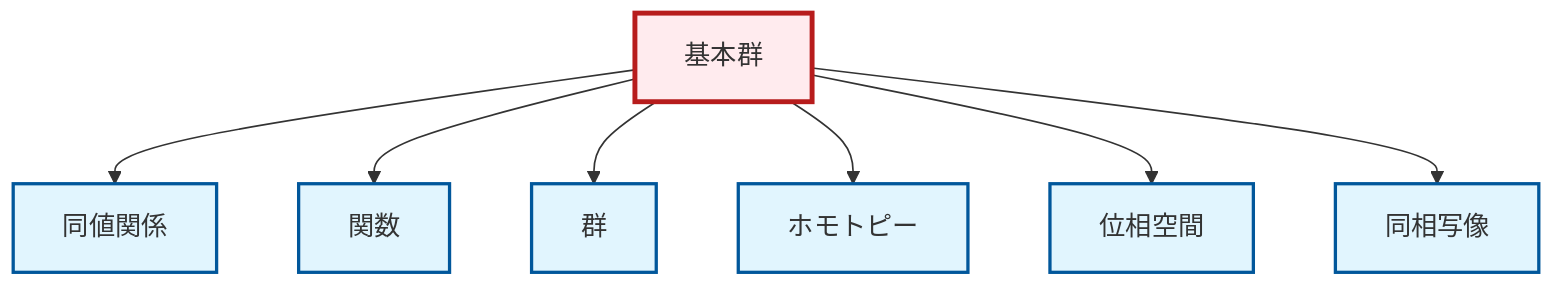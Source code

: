 graph TD
    classDef definition fill:#e1f5fe,stroke:#01579b,stroke-width:2px
    classDef theorem fill:#f3e5f5,stroke:#4a148c,stroke-width:2px
    classDef axiom fill:#fff3e0,stroke:#e65100,stroke-width:2px
    classDef example fill:#e8f5e9,stroke:#1b5e20,stroke-width:2px
    classDef current fill:#ffebee,stroke:#b71c1c,stroke-width:3px
    def-homeomorphism["同相写像"]:::definition
    def-equivalence-relation["同値関係"]:::definition
    def-fundamental-group["基本群"]:::definition
    def-homotopy["ホモトピー"]:::definition
    def-function["関数"]:::definition
    def-topological-space["位相空間"]:::definition
    def-group["群"]:::definition
    def-fundamental-group --> def-equivalence-relation
    def-fundamental-group --> def-function
    def-fundamental-group --> def-group
    def-fundamental-group --> def-homotopy
    def-fundamental-group --> def-topological-space
    def-fundamental-group --> def-homeomorphism
    class def-fundamental-group current